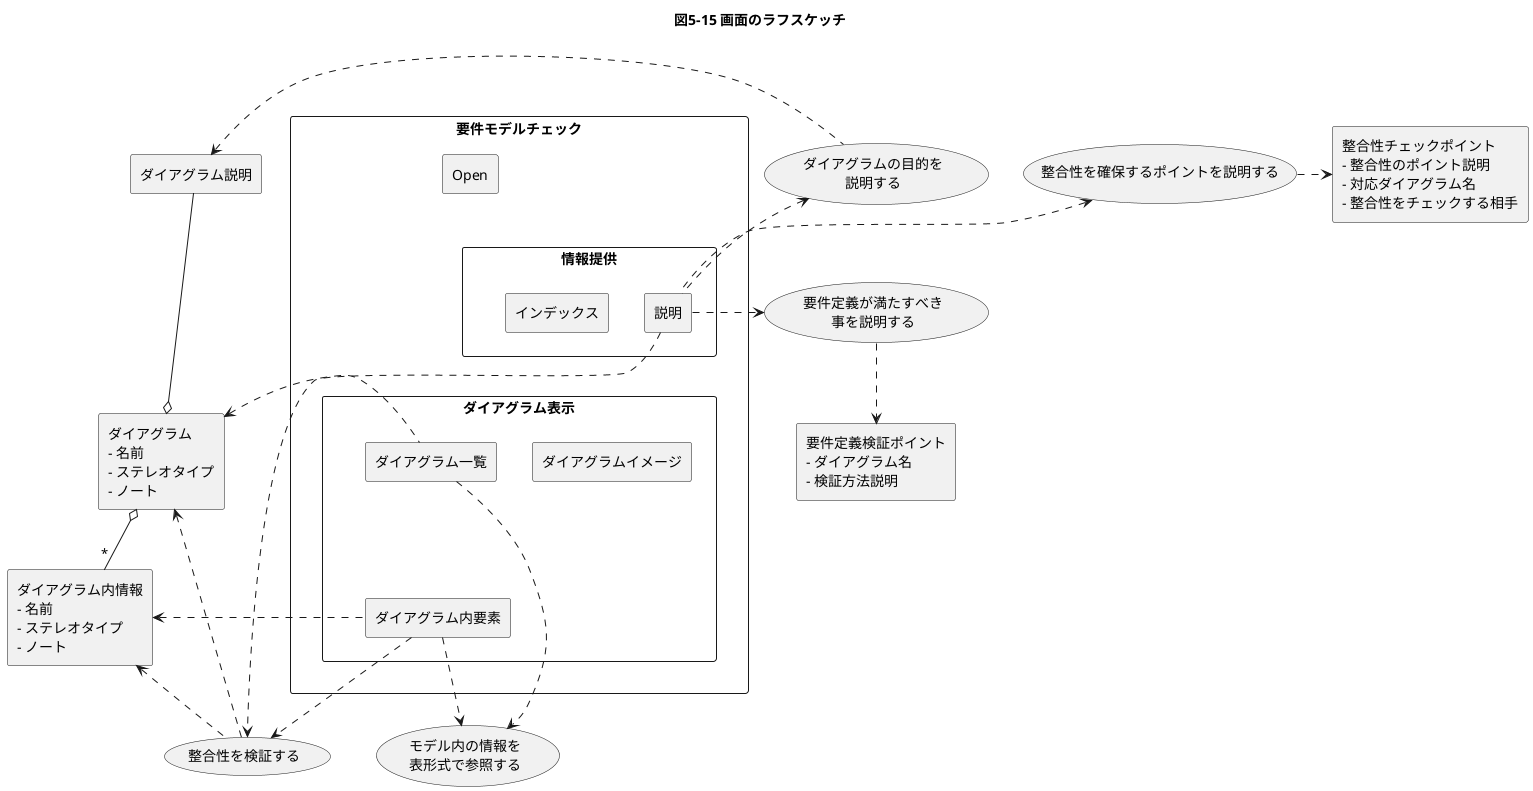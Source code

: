 @startuml
title 図5-15 画面のラフスケッチ
rectangle 要件モデルチェック {
    rectangle Open
    rectangle 情報提供 {
        rectangle インデックス
        rectangle 説明
    }
    rectangle ダイアグラム表示 {
        rectangle ダイアグラム一覧
        rectangle ダイアグラムイメージ
        rectangle ダイアグラム内要素
        ダイアグラム一覧 -[hidden]right- ダイアグラムイメージ
        ダイアグラム一覧 -[hidden]- ダイアグラム内要素
    }
    Open -[hidden]- 情報提供
    情報提供 -[hidden]- ダイアグラム表示
}
rectangle ダイアグラム説明 as R1
rectangle "ダイアグラム\n- 名前\n- ステレオタイプ\n- ノート" as R2
rectangle "ダイアグラム内情報\n- 名前\n- ステレオタイプ\n- ノート" as R3
rectangle "整合性チェックポイント\n- 整合性のポイント説明\n- 対応ダイアグラム名\n- 整合性をチェックする相手" as R4
rectangle "要件定義検証ポイント\n- ダイアグラム名\n- 検証方法説明" as R5
usecase "ダイアグラムの目的を\n説明する" as U1
usecase "整合性を検証する" as U2
usecase "整合性を確保するポイントを説明する" as U3
usecase "モデル内の情報を\n表形式で参照する" as U4
usecase "要件定義が満たすべき\n事を説明する" as U5
R1 --o R2
R1 <.right. U1
U1 -[hidden]right- U3
インデックス -[hidden]right- 説明
U1 <.. 説明
U3 <.. 説明
説明 .right.> U5
U5 ..> R5
U3 .right.> R4
R2 o--"*" R3
R2 <.right. ダイアグラム一覧
R3 <.right. ダイアグラム内要素
R3 <.right. U2
R2 <.right. U2
説明 ..> U2
ダイアグラム内要素 ..> U2
ダイアグラム内要素 ..> U4
ダイアグラム一覧 ..> U4
@enduml